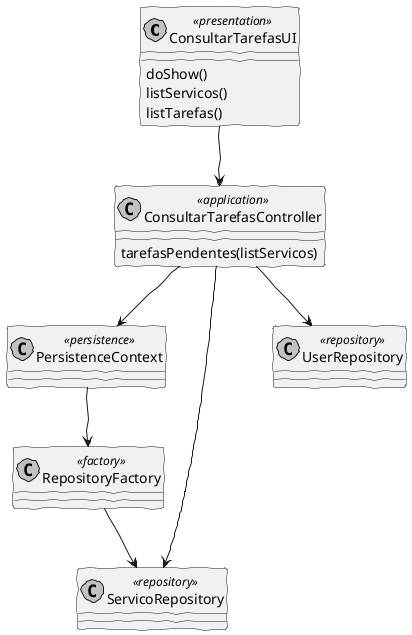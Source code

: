 @startuml
'http://plantuml.com/skinparam.html
skinparam handwritten true
skinparam monochrome true
skinparam packageStyle rect
skinparam defaultFontName FG Virgil
skinparam shadowing false

class ConsultarTarefasUI <<presentation>>
class ConsultarTarefasController <<application>>
class PersistenceContext <<persistence>>
class RepositoryFactory <<factory>>
class ServicoRepository <<repository>>
class UserRepository <<repository>>


ConsultarTarefasUI --> ConsultarTarefasController
ConsultarTarefasUI : doShow()
ConsultarTarefasUI : listServicos()
ConsultarTarefasUI : listTarefas()

ConsultarTarefasController : tarefasPendentes(listServicos)

ConsultarTarefasController --> ServicoRepository
ConsultarTarefasController --> UserRepository
ConsultarTarefasController --> PersistenceContext
PersistenceContext --> RepositoryFactory

RepositoryFactory --> ServicoRepository

@enduml